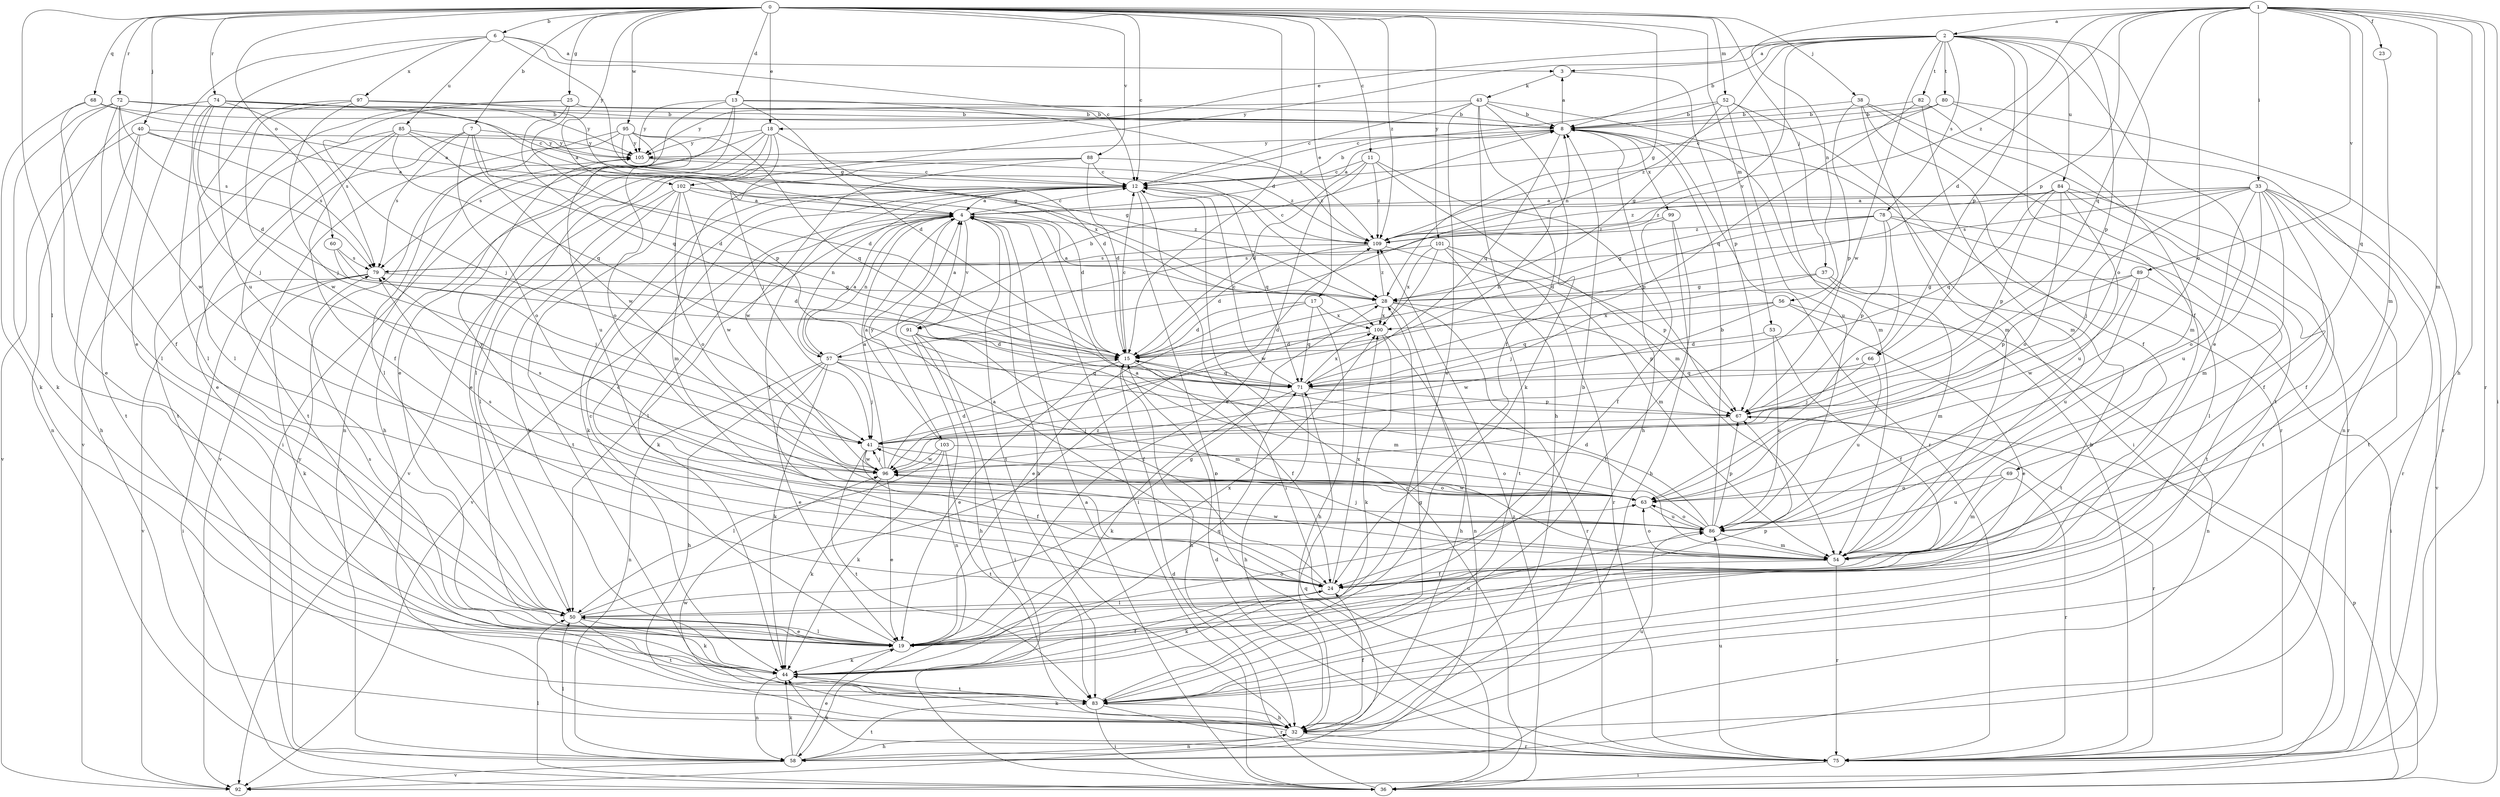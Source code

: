 strict digraph  {
0;
1;
2;
3;
4;
6;
7;
8;
11;
12;
13;
15;
17;
18;
19;
23;
24;
25;
28;
32;
33;
36;
37;
38;
40;
41;
43;
44;
50;
52;
53;
54;
56;
57;
58;
60;
63;
66;
67;
68;
69;
71;
72;
74;
75;
78;
79;
80;
82;
83;
84;
85;
86;
88;
89;
91;
92;
95;
96;
97;
99;
100;
101;
102;
103;
105;
109;
0 -> 6  [label=b];
0 -> 7  [label=b];
0 -> 11  [label=c];
0 -> 12  [label=c];
0 -> 13  [label=d];
0 -> 15  [label=d];
0 -> 17  [label=e];
0 -> 18  [label=e];
0 -> 25  [label=g];
0 -> 28  [label=g];
0 -> 37  [label=j];
0 -> 38  [label=j];
0 -> 40  [label=j];
0 -> 50  [label=l];
0 -> 52  [label=m];
0 -> 53  [label=m];
0 -> 60  [label=o];
0 -> 68  [label=q];
0 -> 72  [label=r];
0 -> 74  [label=r];
0 -> 88  [label=v];
0 -> 95  [label=w];
0 -> 101  [label=y];
0 -> 102  [label=y];
0 -> 109  [label=z];
1 -> 2  [label=a];
1 -> 15  [label=d];
1 -> 23  [label=f];
1 -> 32  [label=h];
1 -> 33  [label=i];
1 -> 36  [label=i];
1 -> 54  [label=m];
1 -> 56  [label=n];
1 -> 63  [label=o];
1 -> 66  [label=p];
1 -> 69  [label=q];
1 -> 71  [label=q];
1 -> 75  [label=r];
1 -> 89  [label=v];
1 -> 109  [label=z];
2 -> 3  [label=a];
2 -> 8  [label=b];
2 -> 18  [label=e];
2 -> 19  [label=e];
2 -> 24  [label=f];
2 -> 57  [label=n];
2 -> 63  [label=o];
2 -> 66  [label=p];
2 -> 67  [label=p];
2 -> 78  [label=s];
2 -> 80  [label=t];
2 -> 82  [label=t];
2 -> 84  [label=u];
2 -> 91  [label=v];
2 -> 96  [label=w];
2 -> 102  [label=y];
3 -> 43  [label=k];
3 -> 67  [label=p];
4 -> 12  [label=c];
4 -> 32  [label=h];
4 -> 36  [label=i];
4 -> 44  [label=k];
4 -> 50  [label=l];
4 -> 57  [label=n];
4 -> 83  [label=t];
4 -> 91  [label=v];
4 -> 92  [label=v];
4 -> 103  [label=y];
4 -> 109  [label=z];
6 -> 3  [label=a];
6 -> 12  [label=c];
6 -> 19  [label=e];
6 -> 28  [label=g];
6 -> 85  [label=u];
6 -> 86  [label=u];
6 -> 97  [label=x];
7 -> 15  [label=d];
7 -> 63  [label=o];
7 -> 79  [label=s];
7 -> 83  [label=t];
7 -> 96  [label=w];
7 -> 105  [label=y];
8 -> 3  [label=a];
8 -> 4  [label=a];
8 -> 32  [label=h];
8 -> 71  [label=q];
8 -> 75  [label=r];
8 -> 99  [label=x];
8 -> 105  [label=y];
11 -> 12  [label=c];
11 -> 15  [label=d];
11 -> 19  [label=e];
11 -> 54  [label=m];
11 -> 67  [label=p];
11 -> 109  [label=z];
12 -> 4  [label=a];
12 -> 8  [label=b];
12 -> 24  [label=f];
12 -> 36  [label=i];
12 -> 44  [label=k];
12 -> 57  [label=n];
12 -> 71  [label=q];
12 -> 75  [label=r];
13 -> 8  [label=b];
13 -> 15  [label=d];
13 -> 19  [label=e];
13 -> 36  [label=i];
13 -> 58  [label=n];
13 -> 105  [label=y];
13 -> 109  [label=z];
15 -> 12  [label=c];
15 -> 19  [label=e];
15 -> 24  [label=f];
15 -> 32  [label=h];
15 -> 71  [label=q];
17 -> 15  [label=d];
17 -> 19  [label=e];
17 -> 32  [label=h];
17 -> 71  [label=q];
17 -> 100  [label=x];
18 -> 15  [label=d];
18 -> 19  [label=e];
18 -> 32  [label=h];
18 -> 41  [label=j];
18 -> 50  [label=l];
18 -> 79  [label=s];
18 -> 105  [label=y];
19 -> 8  [label=b];
19 -> 12  [label=c];
19 -> 44  [label=k];
19 -> 50  [label=l];
19 -> 63  [label=o];
19 -> 67  [label=p];
19 -> 79  [label=s];
19 -> 86  [label=u];
19 -> 100  [label=x];
23 -> 54  [label=m];
24 -> 4  [label=a];
24 -> 12  [label=c];
24 -> 44  [label=k];
24 -> 50  [label=l];
24 -> 100  [label=x];
25 -> 8  [label=b];
25 -> 41  [label=j];
25 -> 67  [label=p];
25 -> 71  [label=q];
25 -> 92  [label=v];
28 -> 4  [label=a];
28 -> 15  [label=d];
28 -> 58  [label=n];
28 -> 67  [label=p];
28 -> 75  [label=r];
28 -> 100  [label=x];
28 -> 109  [label=z];
32 -> 24  [label=f];
32 -> 44  [label=k];
32 -> 58  [label=n];
32 -> 75  [label=r];
32 -> 86  [label=u];
32 -> 96  [label=w];
33 -> 4  [label=a];
33 -> 24  [label=f];
33 -> 41  [label=j];
33 -> 54  [label=m];
33 -> 63  [label=o];
33 -> 75  [label=r];
33 -> 79  [label=s];
33 -> 83  [label=t];
33 -> 86  [label=u];
33 -> 92  [label=v];
33 -> 109  [label=z];
36 -> 4  [label=a];
36 -> 12  [label=c];
36 -> 15  [label=d];
36 -> 50  [label=l];
36 -> 67  [label=p];
36 -> 109  [label=z];
37 -> 28  [label=g];
37 -> 41  [label=j];
37 -> 54  [label=m];
37 -> 83  [label=t];
38 -> 8  [label=b];
38 -> 24  [label=f];
38 -> 54  [label=m];
38 -> 67  [label=p];
38 -> 75  [label=r];
38 -> 83  [label=t];
40 -> 4  [label=a];
40 -> 32  [label=h];
40 -> 79  [label=s];
40 -> 83  [label=t];
40 -> 92  [label=v];
40 -> 105  [label=y];
41 -> 8  [label=b];
41 -> 24  [label=f];
41 -> 63  [label=o];
41 -> 83  [label=t];
41 -> 96  [label=w];
43 -> 8  [label=b];
43 -> 12  [label=c];
43 -> 19  [label=e];
43 -> 24  [label=f];
43 -> 32  [label=h];
43 -> 36  [label=i];
43 -> 44  [label=k];
43 -> 105  [label=y];
44 -> 24  [label=f];
44 -> 58  [label=n];
44 -> 71  [label=q];
44 -> 83  [label=t];
50 -> 19  [label=e];
50 -> 28  [label=g];
50 -> 44  [label=k];
50 -> 83  [label=t];
50 -> 109  [label=z];
52 -> 8  [label=b];
52 -> 12  [label=c];
52 -> 28  [label=g];
52 -> 54  [label=m];
52 -> 75  [label=r];
52 -> 86  [label=u];
53 -> 15  [label=d];
53 -> 24  [label=f];
53 -> 86  [label=u];
54 -> 24  [label=f];
54 -> 41  [label=j];
54 -> 63  [label=o];
54 -> 75  [label=r];
54 -> 96  [label=w];
56 -> 19  [label=e];
56 -> 58  [label=n];
56 -> 71  [label=q];
56 -> 96  [label=w];
56 -> 100  [label=x];
57 -> 4  [label=a];
57 -> 8  [label=b];
57 -> 19  [label=e];
57 -> 32  [label=h];
57 -> 41  [label=j];
57 -> 44  [label=k];
57 -> 54  [label=m];
57 -> 58  [label=n];
57 -> 71  [label=q];
58 -> 19  [label=e];
58 -> 32  [label=h];
58 -> 44  [label=k];
58 -> 50  [label=l];
58 -> 83  [label=t];
58 -> 92  [label=v];
58 -> 105  [label=y];
60 -> 15  [label=d];
60 -> 41  [label=j];
60 -> 79  [label=s];
63 -> 86  [label=u];
63 -> 96  [label=w];
66 -> 41  [label=j];
66 -> 71  [label=q];
66 -> 86  [label=u];
67 -> 41  [label=j];
67 -> 75  [label=r];
68 -> 4  [label=a];
68 -> 8  [label=b];
68 -> 44  [label=k];
68 -> 50  [label=l];
69 -> 54  [label=m];
69 -> 63  [label=o];
69 -> 75  [label=r];
69 -> 86  [label=u];
71 -> 12  [label=c];
71 -> 32  [label=h];
71 -> 44  [label=k];
71 -> 67  [label=p];
71 -> 100  [label=x];
72 -> 8  [label=b];
72 -> 12  [label=c];
72 -> 19  [label=e];
72 -> 24  [label=f];
72 -> 44  [label=k];
72 -> 79  [label=s];
72 -> 96  [label=w];
74 -> 4  [label=a];
74 -> 8  [label=b];
74 -> 15  [label=d];
74 -> 41  [label=j];
74 -> 50  [label=l];
74 -> 58  [label=n];
74 -> 79  [label=s];
74 -> 105  [label=y];
75 -> 8  [label=b];
75 -> 15  [label=d];
75 -> 36  [label=i];
75 -> 44  [label=k];
75 -> 86  [label=u];
78 -> 15  [label=d];
78 -> 28  [label=g];
78 -> 50  [label=l];
78 -> 63  [label=o];
78 -> 67  [label=p];
78 -> 83  [label=t];
78 -> 109  [label=z];
79 -> 28  [label=g];
79 -> 36  [label=i];
79 -> 44  [label=k];
79 -> 92  [label=v];
80 -> 8  [label=b];
80 -> 12  [label=c];
80 -> 54  [label=m];
80 -> 75  [label=r];
80 -> 109  [label=z];
82 -> 8  [label=b];
82 -> 54  [label=m];
82 -> 58  [label=n];
82 -> 71  [label=q];
83 -> 28  [label=g];
83 -> 32  [label=h];
83 -> 36  [label=i];
83 -> 75  [label=r];
84 -> 4  [label=a];
84 -> 24  [label=f];
84 -> 63  [label=o];
84 -> 67  [label=p];
84 -> 71  [label=q];
84 -> 83  [label=t];
84 -> 86  [label=u];
84 -> 109  [label=z];
85 -> 15  [label=d];
85 -> 19  [label=e];
85 -> 24  [label=f];
85 -> 28  [label=g];
85 -> 71  [label=q];
85 -> 83  [label=t];
85 -> 105  [label=y];
86 -> 4  [label=a];
86 -> 8  [label=b];
86 -> 15  [label=d];
86 -> 54  [label=m];
86 -> 63  [label=o];
86 -> 67  [label=p];
86 -> 79  [label=s];
86 -> 105  [label=y];
88 -> 12  [label=c];
88 -> 15  [label=d];
88 -> 54  [label=m];
88 -> 92  [label=v];
88 -> 96  [label=w];
88 -> 109  [label=z];
89 -> 28  [label=g];
89 -> 36  [label=i];
89 -> 67  [label=p];
89 -> 86  [label=u];
89 -> 96  [label=w];
91 -> 4  [label=a];
91 -> 15  [label=d];
91 -> 24  [label=f];
91 -> 32  [label=h];
91 -> 36  [label=i];
91 -> 54  [label=m];
91 -> 58  [label=n];
92 -> 71  [label=q];
95 -> 50  [label=l];
95 -> 63  [label=o];
95 -> 71  [label=q];
95 -> 86  [label=u];
95 -> 92  [label=v];
95 -> 100  [label=x];
95 -> 105  [label=y];
96 -> 4  [label=a];
96 -> 15  [label=d];
96 -> 19  [label=e];
96 -> 41  [label=j];
96 -> 44  [label=k];
96 -> 63  [label=o];
96 -> 79  [label=s];
97 -> 8  [label=b];
97 -> 28  [label=g];
97 -> 41  [label=j];
97 -> 50  [label=l];
97 -> 96  [label=w];
99 -> 24  [label=f];
99 -> 32  [label=h];
99 -> 83  [label=t];
99 -> 109  [label=z];
100 -> 15  [label=d];
100 -> 32  [label=h];
100 -> 44  [label=k];
101 -> 67  [label=p];
101 -> 75  [label=r];
101 -> 79  [label=s];
101 -> 83  [label=t];
101 -> 96  [label=w];
101 -> 100  [label=x];
102 -> 4  [label=a];
102 -> 15  [label=d];
102 -> 44  [label=k];
102 -> 50  [label=l];
102 -> 63  [label=o];
102 -> 83  [label=t];
102 -> 96  [label=w];
103 -> 4  [label=a];
103 -> 44  [label=k];
103 -> 50  [label=l];
103 -> 63  [label=o];
103 -> 83  [label=t];
103 -> 96  [label=w];
105 -> 12  [label=c];
105 -> 109  [label=z];
109 -> 12  [label=c];
109 -> 15  [label=d];
109 -> 54  [label=m];
109 -> 79  [label=s];
}
